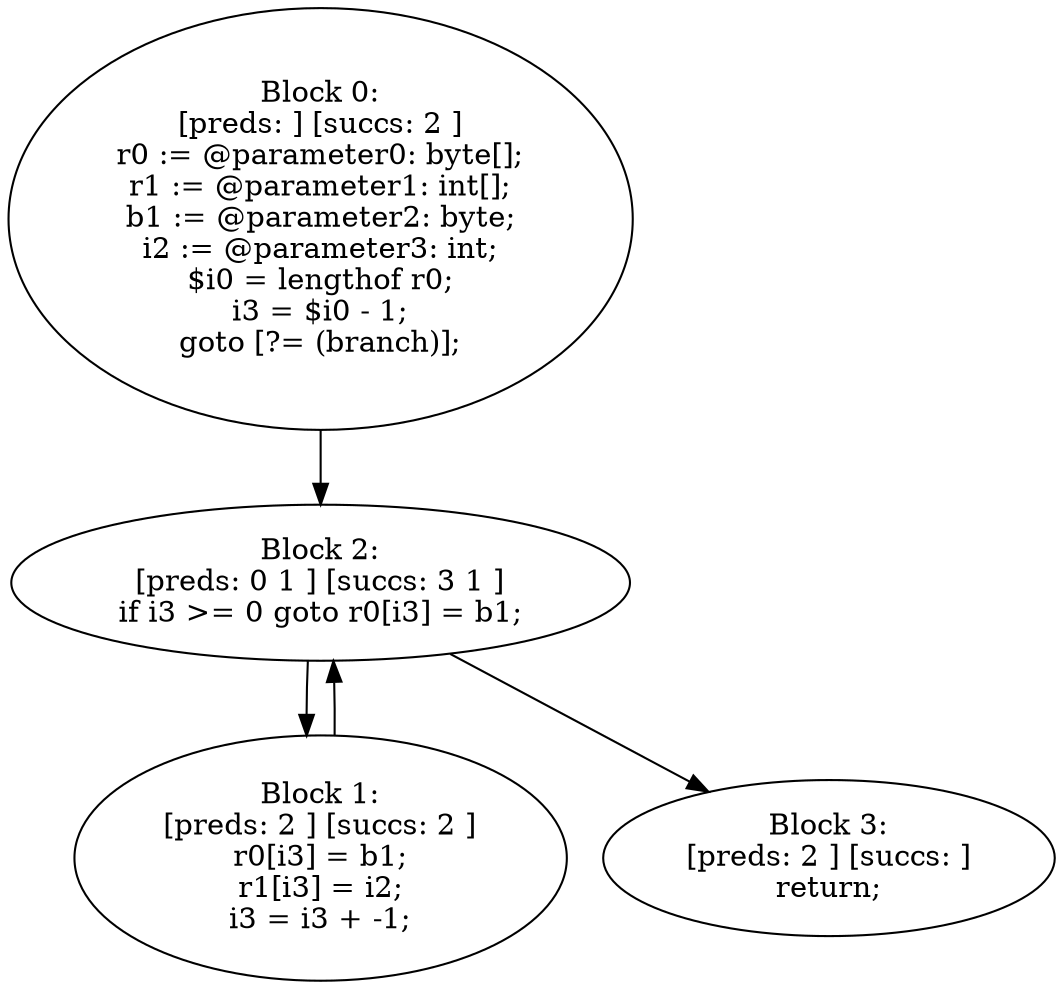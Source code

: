 digraph "unitGraph" {
    "Block 0:
[preds: ] [succs: 2 ]
r0 := @parameter0: byte[];
r1 := @parameter1: int[];
b1 := @parameter2: byte;
i2 := @parameter3: int;
$i0 = lengthof r0;
i3 = $i0 - 1;
goto [?= (branch)];
"
    "Block 1:
[preds: 2 ] [succs: 2 ]
r0[i3] = b1;
r1[i3] = i2;
i3 = i3 + -1;
"
    "Block 2:
[preds: 0 1 ] [succs: 3 1 ]
if i3 >= 0 goto r0[i3] = b1;
"
    "Block 3:
[preds: 2 ] [succs: ]
return;
"
    "Block 0:
[preds: ] [succs: 2 ]
r0 := @parameter0: byte[];
r1 := @parameter1: int[];
b1 := @parameter2: byte;
i2 := @parameter3: int;
$i0 = lengthof r0;
i3 = $i0 - 1;
goto [?= (branch)];
"->"Block 2:
[preds: 0 1 ] [succs: 3 1 ]
if i3 >= 0 goto r0[i3] = b1;
";
    "Block 1:
[preds: 2 ] [succs: 2 ]
r0[i3] = b1;
r1[i3] = i2;
i3 = i3 + -1;
"->"Block 2:
[preds: 0 1 ] [succs: 3 1 ]
if i3 >= 0 goto r0[i3] = b1;
";
    "Block 2:
[preds: 0 1 ] [succs: 3 1 ]
if i3 >= 0 goto r0[i3] = b1;
"->"Block 3:
[preds: 2 ] [succs: ]
return;
";
    "Block 2:
[preds: 0 1 ] [succs: 3 1 ]
if i3 >= 0 goto r0[i3] = b1;
"->"Block 1:
[preds: 2 ] [succs: 2 ]
r0[i3] = b1;
r1[i3] = i2;
i3 = i3 + -1;
";
}
